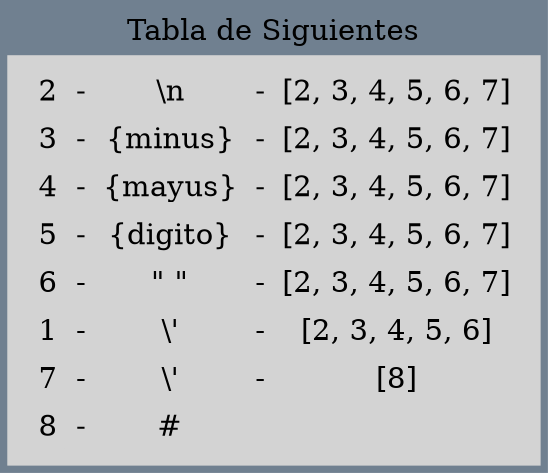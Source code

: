 digraph G {
bgcolor="slategrey" label="Tabla de Siguientes"layout=dot 
labelloc = "t"edge [weigth=1000  color=darkgreen  arrowtail="open" arrowhead="open"]
node[shape=box, style="filled", color=lightgrey];
a0 [label=<
<TABLE><TR><TD>2</TD>
  <TD>-</TD>
  <TD>\n</TD>
  <TD>-</TD>
  <TD>[2, 3, 4, 5, 6, 7]</TD>
  </TR><TR><TD>3</TD>
  <TD>-</TD>
  <TD>{minus}</TD>
  <TD>-</TD>
  <TD>[2, 3, 4, 5, 6, 7]</TD>
  </TR><TR><TD>4</TD>
  <TD>-</TD>
  <TD>{mayus}</TD>
  <TD>-</TD>
  <TD>[2, 3, 4, 5, 6, 7]</TD>
  </TR><TR><TD>5</TD>
  <TD>-</TD>
  <TD>{digito}</TD>
  <TD>-</TD>
  <TD>[2, 3, 4, 5, 6, 7]</TD>
  </TR><TR><TD>6</TD>
  <TD>-</TD>
  <TD>" "</TD>
  <TD>-</TD>
  <TD>[2, 3, 4, 5, 6, 7]</TD>
  </TR><TR><TD>1</TD>
  <TD>-</TD>
  <TD>\'</TD>
  <TD>-</TD>
  <TD>[2, 3, 4, 5, 6]</TD>
  </TR><TR><TD>7</TD>
  <TD>-</TD>
  <TD>\'</TD>
  <TD>-</TD>
  <TD>[8]</TD>
  </TR><TR><TD>8</TD>
  <TD>-</TD>
  <TD>#</TD>
  </TR></TABLE>>];}